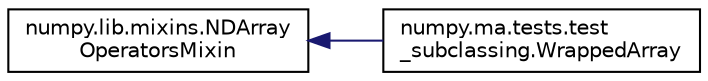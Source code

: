 digraph "Graphical Class Hierarchy"
{
 // LATEX_PDF_SIZE
  edge [fontname="Helvetica",fontsize="10",labelfontname="Helvetica",labelfontsize="10"];
  node [fontname="Helvetica",fontsize="10",shape=record];
  rankdir="LR";
  Node0 [label="numpy.lib.mixins.NDArray\lOperatorsMixin",height=0.2,width=0.4,color="black", fillcolor="white", style="filled",URL="$classnumpy_1_1lib_1_1mixins_1_1NDArrayOperatorsMixin.html",tooltip=" "];
  Node0 -> Node1 [dir="back",color="midnightblue",fontsize="10",style="solid",fontname="Helvetica"];
  Node1 [label="numpy.ma.tests.test\l_subclassing.WrappedArray",height=0.2,width=0.4,color="black", fillcolor="white", style="filled",URL="$classnumpy_1_1ma_1_1tests_1_1test__subclassing_1_1WrappedArray.html",tooltip=" "];
}
